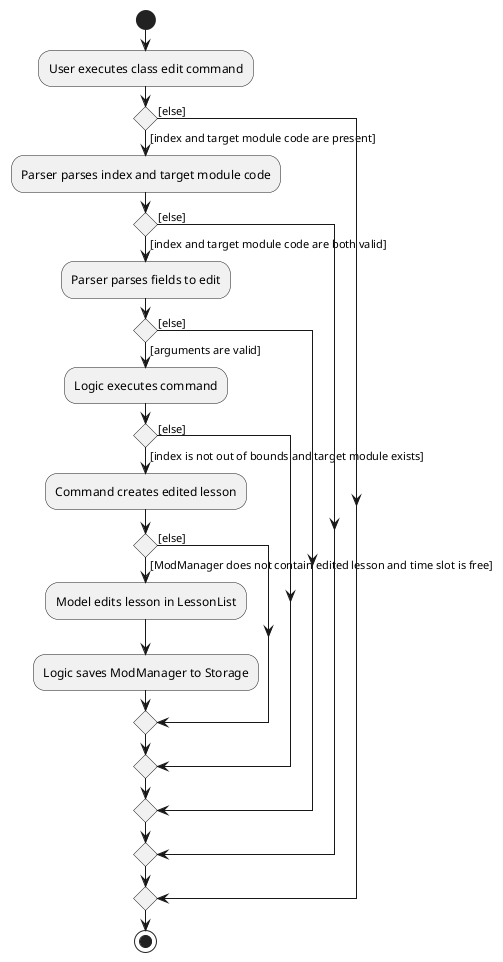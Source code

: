 @startuml
start
:User executes class edit command;
if () then ([index and target module code are present])
    :Parser parses index and target module code;
    if () then ([index and target module code are both valid])
        :Parser parses fields to edit;
        if () then ([arguments are valid])
            :Logic executes command;
            if () then ([index is not out of bounds and target module exists])
                :Command creates edited lesson;
                if () then ([ModManager does not contain edited lesson and time slot is free])
                    :Model edits lesson in LessonList;
                    :Logic saves ModManager to Storage;
                else ([else])
                endif
            else ([else])
            endif
        else ([else])
        endif
    else ([else])
    endif
else([else])
endif
stop
@enduml
